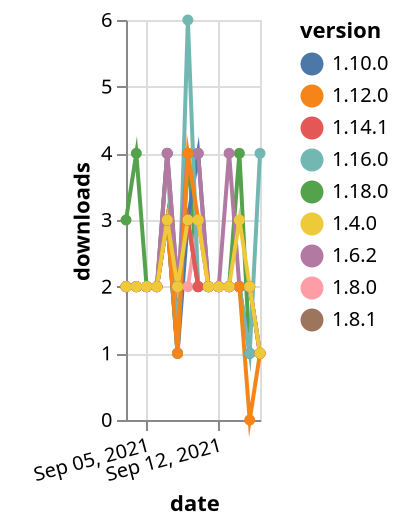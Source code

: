 {"$schema": "https://vega.github.io/schema/vega-lite/v5.json", "description": "A simple bar chart with embedded data.", "data": {"values": [{"date": "2021-09-03", "total": 247, "delta": 3, "version": "1.18.0"}, {"date": "2021-09-04", "total": 251, "delta": 4, "version": "1.18.0"}, {"date": "2021-09-05", "total": 253, "delta": 2, "version": "1.18.0"}, {"date": "2021-09-06", "total": 255, "delta": 2, "version": "1.18.0"}, {"date": "2021-09-07", "total": 258, "delta": 3, "version": "1.18.0"}, {"date": "2021-09-08", "total": 259, "delta": 1, "version": "1.18.0"}, {"date": "2021-09-09", "total": 263, "delta": 4, "version": "1.18.0"}, {"date": "2021-09-10", "total": 265, "delta": 2, "version": "1.18.0"}, {"date": "2021-09-11", "total": 267, "delta": 2, "version": "1.18.0"}, {"date": "2021-09-12", "total": 269, "delta": 2, "version": "1.18.0"}, {"date": "2021-09-13", "total": 271, "delta": 2, "version": "1.18.0"}, {"date": "2021-09-14", "total": 275, "delta": 4, "version": "1.18.0"}, {"date": "2021-09-15", "total": 276, "delta": 1, "version": "1.18.0"}, {"date": "2021-09-16", "total": 277, "delta": 1, "version": "1.18.0"}, {"date": "2021-09-03", "total": 2072, "delta": 2, "version": "1.8.0"}, {"date": "2021-09-04", "total": 2074, "delta": 2, "version": "1.8.0"}, {"date": "2021-09-05", "total": 2076, "delta": 2, "version": "1.8.0"}, {"date": "2021-09-06", "total": 2078, "delta": 2, "version": "1.8.0"}, {"date": "2021-09-07", "total": 2081, "delta": 3, "version": "1.8.0"}, {"date": "2021-09-08", "total": 2083, "delta": 2, "version": "1.8.0"}, {"date": "2021-09-09", "total": 2085, "delta": 2, "version": "1.8.0"}, {"date": "2021-09-10", "total": 2088, "delta": 3, "version": "1.8.0"}, {"date": "2021-09-11", "total": 2090, "delta": 2, "version": "1.8.0"}, {"date": "2021-09-12", "total": 2092, "delta": 2, "version": "1.8.0"}, {"date": "2021-09-13", "total": 2094, "delta": 2, "version": "1.8.0"}, {"date": "2021-09-14", "total": 2096, "delta": 2, "version": "1.8.0"}, {"date": "2021-09-15", "total": 2098, "delta": 2, "version": "1.8.0"}, {"date": "2021-09-16", "total": 2099, "delta": 1, "version": "1.8.0"}, {"date": "2021-09-03", "total": 1670, "delta": 2, "version": "1.10.0"}, {"date": "2021-09-04", "total": 1672, "delta": 2, "version": "1.10.0"}, {"date": "2021-09-05", "total": 1674, "delta": 2, "version": "1.10.0"}, {"date": "2021-09-06", "total": 1676, "delta": 2, "version": "1.10.0"}, {"date": "2021-09-07", "total": 1679, "delta": 3, "version": "1.10.0"}, {"date": "2021-09-08", "total": 1680, "delta": 1, "version": "1.10.0"}, {"date": "2021-09-09", "total": 1683, "delta": 3, "version": "1.10.0"}, {"date": "2021-09-10", "total": 1687, "delta": 4, "version": "1.10.0"}, {"date": "2021-09-11", "total": 1689, "delta": 2, "version": "1.10.0"}, {"date": "2021-09-12", "total": 1691, "delta": 2, "version": "1.10.0"}, {"date": "2021-09-13", "total": 1693, "delta": 2, "version": "1.10.0"}, {"date": "2021-09-14", "total": 1695, "delta": 2, "version": "1.10.0"}, {"date": "2021-09-15", "total": 1696, "delta": 1, "version": "1.10.0"}, {"date": "2021-09-16", "total": 1697, "delta": 1, "version": "1.10.0"}, {"date": "2021-09-03", "total": 781, "delta": 2, "version": "1.16.0"}, {"date": "2021-09-04", "total": 783, "delta": 2, "version": "1.16.0"}, {"date": "2021-09-05", "total": 785, "delta": 2, "version": "1.16.0"}, {"date": "2021-09-06", "total": 787, "delta": 2, "version": "1.16.0"}, {"date": "2021-09-07", "total": 791, "delta": 4, "version": "1.16.0"}, {"date": "2021-09-08", "total": 792, "delta": 1, "version": "1.16.0"}, {"date": "2021-09-09", "total": 798, "delta": 6, "version": "1.16.0"}, {"date": "2021-09-10", "total": 800, "delta": 2, "version": "1.16.0"}, {"date": "2021-09-11", "total": 802, "delta": 2, "version": "1.16.0"}, {"date": "2021-09-12", "total": 804, "delta": 2, "version": "1.16.0"}, {"date": "2021-09-13", "total": 806, "delta": 2, "version": "1.16.0"}, {"date": "2021-09-14", "total": 808, "delta": 2, "version": "1.16.0"}, {"date": "2021-09-15", "total": 809, "delta": 1, "version": "1.16.0"}, {"date": "2021-09-16", "total": 813, "delta": 4, "version": "1.16.0"}, {"date": "2021-09-03", "total": 2129, "delta": 2, "version": "1.8.1"}, {"date": "2021-09-04", "total": 2131, "delta": 2, "version": "1.8.1"}, {"date": "2021-09-05", "total": 2133, "delta": 2, "version": "1.8.1"}, {"date": "2021-09-06", "total": 2135, "delta": 2, "version": "1.8.1"}, {"date": "2021-09-07", "total": 2139, "delta": 4, "version": "1.8.1"}, {"date": "2021-09-08", "total": 2141, "delta": 2, "version": "1.8.1"}, {"date": "2021-09-09", "total": 2144, "delta": 3, "version": "1.8.1"}, {"date": "2021-09-10", "total": 2146, "delta": 2, "version": "1.8.1"}, {"date": "2021-09-11", "total": 2148, "delta": 2, "version": "1.8.1"}, {"date": "2021-09-12", "total": 2150, "delta": 2, "version": "1.8.1"}, {"date": "2021-09-13", "total": 2152, "delta": 2, "version": "1.8.1"}, {"date": "2021-09-14", "total": 2154, "delta": 2, "version": "1.8.1"}, {"date": "2021-09-15", "total": 2156, "delta": 2, "version": "1.8.1"}, {"date": "2021-09-16", "total": 2157, "delta": 1, "version": "1.8.1"}, {"date": "2021-09-03", "total": 1046, "delta": 2, "version": "1.14.1"}, {"date": "2021-09-04", "total": 1048, "delta": 2, "version": "1.14.1"}, {"date": "2021-09-05", "total": 1050, "delta": 2, "version": "1.14.1"}, {"date": "2021-09-06", "total": 1052, "delta": 2, "version": "1.14.1"}, {"date": "2021-09-07", "total": 1055, "delta": 3, "version": "1.14.1"}, {"date": "2021-09-08", "total": 1057, "delta": 2, "version": "1.14.1"}, {"date": "2021-09-09", "total": 1060, "delta": 3, "version": "1.14.1"}, {"date": "2021-09-10", "total": 1062, "delta": 2, "version": "1.14.1"}, {"date": "2021-09-11", "total": 1064, "delta": 2, "version": "1.14.1"}, {"date": "2021-09-12", "total": 1066, "delta": 2, "version": "1.14.1"}, {"date": "2021-09-13", "total": 1068, "delta": 2, "version": "1.14.1"}, {"date": "2021-09-14", "total": 1070, "delta": 2, "version": "1.14.1"}, {"date": "2021-09-15", "total": 1072, "delta": 2, "version": "1.14.1"}, {"date": "2021-09-16", "total": 1073, "delta": 1, "version": "1.14.1"}, {"date": "2021-09-03", "total": 2652, "delta": 2, "version": "1.6.2"}, {"date": "2021-09-04", "total": 2654, "delta": 2, "version": "1.6.2"}, {"date": "2021-09-05", "total": 2656, "delta": 2, "version": "1.6.2"}, {"date": "2021-09-06", "total": 2658, "delta": 2, "version": "1.6.2"}, {"date": "2021-09-07", "total": 2662, "delta": 4, "version": "1.6.2"}, {"date": "2021-09-08", "total": 2664, "delta": 2, "version": "1.6.2"}, {"date": "2021-09-09", "total": 2668, "delta": 4, "version": "1.6.2"}, {"date": "2021-09-10", "total": 2672, "delta": 4, "version": "1.6.2"}, {"date": "2021-09-11", "total": 2674, "delta": 2, "version": "1.6.2"}, {"date": "2021-09-12", "total": 2676, "delta": 2, "version": "1.6.2"}, {"date": "2021-09-13", "total": 2680, "delta": 4, "version": "1.6.2"}, {"date": "2021-09-14", "total": 2682, "delta": 2, "version": "1.6.2"}, {"date": "2021-09-15", "total": 2684, "delta": 2, "version": "1.6.2"}, {"date": "2021-09-16", "total": 2685, "delta": 1, "version": "1.6.2"}, {"date": "2021-09-03", "total": 1490, "delta": 2, "version": "1.12.0"}, {"date": "2021-09-04", "total": 1492, "delta": 2, "version": "1.12.0"}, {"date": "2021-09-05", "total": 1494, "delta": 2, "version": "1.12.0"}, {"date": "2021-09-06", "total": 1496, "delta": 2, "version": "1.12.0"}, {"date": "2021-09-07", "total": 1499, "delta": 3, "version": "1.12.0"}, {"date": "2021-09-08", "total": 1500, "delta": 1, "version": "1.12.0"}, {"date": "2021-09-09", "total": 1504, "delta": 4, "version": "1.12.0"}, {"date": "2021-09-10", "total": 1507, "delta": 3, "version": "1.12.0"}, {"date": "2021-09-11", "total": 1509, "delta": 2, "version": "1.12.0"}, {"date": "2021-09-12", "total": 1511, "delta": 2, "version": "1.12.0"}, {"date": "2021-09-13", "total": 1513, "delta": 2, "version": "1.12.0"}, {"date": "2021-09-14", "total": 1515, "delta": 2, "version": "1.12.0"}, {"date": "2021-09-15", "total": 1515, "delta": 0, "version": "1.12.0"}, {"date": "2021-09-16", "total": 1516, "delta": 1, "version": "1.12.0"}, {"date": "2021-09-03", "total": 2403, "delta": 2, "version": "1.4.0"}, {"date": "2021-09-04", "total": 2405, "delta": 2, "version": "1.4.0"}, {"date": "2021-09-05", "total": 2407, "delta": 2, "version": "1.4.0"}, {"date": "2021-09-06", "total": 2409, "delta": 2, "version": "1.4.0"}, {"date": "2021-09-07", "total": 2412, "delta": 3, "version": "1.4.0"}, {"date": "2021-09-08", "total": 2414, "delta": 2, "version": "1.4.0"}, {"date": "2021-09-09", "total": 2417, "delta": 3, "version": "1.4.0"}, {"date": "2021-09-10", "total": 2420, "delta": 3, "version": "1.4.0"}, {"date": "2021-09-11", "total": 2422, "delta": 2, "version": "1.4.0"}, {"date": "2021-09-12", "total": 2424, "delta": 2, "version": "1.4.0"}, {"date": "2021-09-13", "total": 2426, "delta": 2, "version": "1.4.0"}, {"date": "2021-09-14", "total": 2429, "delta": 3, "version": "1.4.0"}, {"date": "2021-09-15", "total": 2431, "delta": 2, "version": "1.4.0"}, {"date": "2021-09-16", "total": 2432, "delta": 1, "version": "1.4.0"}]}, "width": "container", "mark": {"type": "line", "point": {"filled": true}}, "encoding": {"x": {"field": "date", "type": "temporal", "timeUnit": "yearmonthdate", "title": "date", "axis": {"labelAngle": -15}}, "y": {"field": "delta", "type": "quantitative", "title": "downloads"}, "color": {"field": "version", "type": "nominal"}, "tooltip": {"field": "delta"}}}